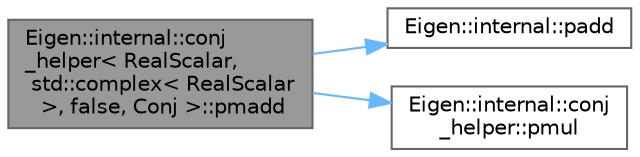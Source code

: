 digraph "Eigen::internal::conj_helper&lt; RealScalar, std::complex&lt; RealScalar &gt;, false, Conj &gt;::pmadd"
{
 // LATEX_PDF_SIZE
  bgcolor="transparent";
  edge [fontname=Helvetica,fontsize=10,labelfontname=Helvetica,labelfontsize=10];
  node [fontname=Helvetica,fontsize=10,shape=box,height=0.2,width=0.4];
  rankdir="LR";
  Node1 [id="Node000001",label="Eigen::internal::conj\l_helper\< RealScalar,\l std::complex\< RealScalar\l \>, false, Conj \>::pmadd",height=0.2,width=0.4,color="gray40", fillcolor="grey60", style="filled", fontcolor="black",tooltip=" "];
  Node1 -> Node2 [id="edge3_Node000001_Node000002",color="steelblue1",style="solid",tooltip=" "];
  Node2 [id="Node000002",label="Eigen::internal::padd",height=0.2,width=0.4,color="grey40", fillcolor="white", style="filled",URL="$namespace_eigen_1_1internal.html#a0f50f3baa0dcc73cd1c0baa06e5c8c13",tooltip=" "];
  Node1 -> Node3 [id="edge4_Node000001_Node000003",color="steelblue1",style="solid",tooltip=" "];
  Node3 [id="Node000003",label="Eigen::internal::conj\l_helper::pmul",height=0.2,width=0.4,color="grey40", fillcolor="white", style="filled",URL="$struct_eigen_1_1internal_1_1conj__helper.html#a10c2bdc3cc1a624a2c8d5d9ccc89679e",tooltip=" "];
}
